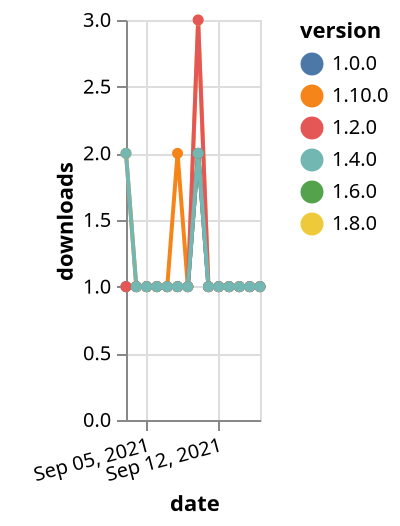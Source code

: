 {"$schema": "https://vega.github.io/schema/vega-lite/v5.json", "description": "A simple bar chart with embedded data.", "data": {"values": [{"date": "2021-09-03", "total": 157, "delta": 1, "version": "1.6.0"}, {"date": "2021-09-04", "total": 158, "delta": 1, "version": "1.6.0"}, {"date": "2021-09-05", "total": 159, "delta": 1, "version": "1.6.0"}, {"date": "2021-09-06", "total": 160, "delta": 1, "version": "1.6.0"}, {"date": "2021-09-07", "total": 161, "delta": 1, "version": "1.6.0"}, {"date": "2021-09-08", "total": 162, "delta": 1, "version": "1.6.0"}, {"date": "2021-09-09", "total": 163, "delta": 1, "version": "1.6.0"}, {"date": "2021-09-10", "total": 165, "delta": 2, "version": "1.6.0"}, {"date": "2021-09-11", "total": 166, "delta": 1, "version": "1.6.0"}, {"date": "2021-09-12", "total": 167, "delta": 1, "version": "1.6.0"}, {"date": "2021-09-13", "total": 168, "delta": 1, "version": "1.6.0"}, {"date": "2021-09-14", "total": 169, "delta": 1, "version": "1.6.0"}, {"date": "2021-09-15", "total": 170, "delta": 1, "version": "1.6.0"}, {"date": "2021-09-16", "total": 171, "delta": 1, "version": "1.6.0"}, {"date": "2021-09-03", "total": 177, "delta": 1, "version": "1.8.0"}, {"date": "2021-09-04", "total": 178, "delta": 1, "version": "1.8.0"}, {"date": "2021-09-05", "total": 179, "delta": 1, "version": "1.8.0"}, {"date": "2021-09-06", "total": 180, "delta": 1, "version": "1.8.0"}, {"date": "2021-09-07", "total": 181, "delta": 1, "version": "1.8.0"}, {"date": "2021-09-08", "total": 182, "delta": 1, "version": "1.8.0"}, {"date": "2021-09-09", "total": 183, "delta": 1, "version": "1.8.0"}, {"date": "2021-09-10", "total": 186, "delta": 3, "version": "1.8.0"}, {"date": "2021-09-11", "total": 187, "delta": 1, "version": "1.8.0"}, {"date": "2021-09-12", "total": 188, "delta": 1, "version": "1.8.0"}, {"date": "2021-09-13", "total": 189, "delta": 1, "version": "1.8.0"}, {"date": "2021-09-14", "total": 190, "delta": 1, "version": "1.8.0"}, {"date": "2021-09-15", "total": 191, "delta": 1, "version": "1.8.0"}, {"date": "2021-09-16", "total": 192, "delta": 1, "version": "1.8.0"}, {"date": "2021-09-03", "total": 122, "delta": 2, "version": "1.10.0"}, {"date": "2021-09-04", "total": 123, "delta": 1, "version": "1.10.0"}, {"date": "2021-09-05", "total": 124, "delta": 1, "version": "1.10.0"}, {"date": "2021-09-06", "total": 125, "delta": 1, "version": "1.10.0"}, {"date": "2021-09-07", "total": 126, "delta": 1, "version": "1.10.0"}, {"date": "2021-09-08", "total": 128, "delta": 2, "version": "1.10.0"}, {"date": "2021-09-09", "total": 129, "delta": 1, "version": "1.10.0"}, {"date": "2021-09-10", "total": 131, "delta": 2, "version": "1.10.0"}, {"date": "2021-09-11", "total": 132, "delta": 1, "version": "1.10.0"}, {"date": "2021-09-12", "total": 133, "delta": 1, "version": "1.10.0"}, {"date": "2021-09-13", "total": 134, "delta": 1, "version": "1.10.0"}, {"date": "2021-09-14", "total": 135, "delta": 1, "version": "1.10.0"}, {"date": "2021-09-15", "total": 136, "delta": 1, "version": "1.10.0"}, {"date": "2021-09-16", "total": 137, "delta": 1, "version": "1.10.0"}, {"date": "2021-09-03", "total": 234, "delta": 1, "version": "1.0.0"}, {"date": "2021-09-04", "total": 235, "delta": 1, "version": "1.0.0"}, {"date": "2021-09-05", "total": 236, "delta": 1, "version": "1.0.0"}, {"date": "2021-09-06", "total": 237, "delta": 1, "version": "1.0.0"}, {"date": "2021-09-07", "total": 238, "delta": 1, "version": "1.0.0"}, {"date": "2021-09-08", "total": 239, "delta": 1, "version": "1.0.0"}, {"date": "2021-09-09", "total": 240, "delta": 1, "version": "1.0.0"}, {"date": "2021-09-10", "total": 242, "delta": 2, "version": "1.0.0"}, {"date": "2021-09-11", "total": 243, "delta": 1, "version": "1.0.0"}, {"date": "2021-09-12", "total": 244, "delta": 1, "version": "1.0.0"}, {"date": "2021-09-13", "total": 245, "delta": 1, "version": "1.0.0"}, {"date": "2021-09-14", "total": 246, "delta": 1, "version": "1.0.0"}, {"date": "2021-09-15", "total": 247, "delta": 1, "version": "1.0.0"}, {"date": "2021-09-16", "total": 248, "delta": 1, "version": "1.0.0"}, {"date": "2021-09-03", "total": 335, "delta": 1, "version": "1.2.0"}, {"date": "2021-09-04", "total": 336, "delta": 1, "version": "1.2.0"}, {"date": "2021-09-05", "total": 337, "delta": 1, "version": "1.2.0"}, {"date": "2021-09-06", "total": 338, "delta": 1, "version": "1.2.0"}, {"date": "2021-09-07", "total": 339, "delta": 1, "version": "1.2.0"}, {"date": "2021-09-08", "total": 340, "delta": 1, "version": "1.2.0"}, {"date": "2021-09-09", "total": 341, "delta": 1, "version": "1.2.0"}, {"date": "2021-09-10", "total": 344, "delta": 3, "version": "1.2.0"}, {"date": "2021-09-11", "total": 345, "delta": 1, "version": "1.2.0"}, {"date": "2021-09-12", "total": 346, "delta": 1, "version": "1.2.0"}, {"date": "2021-09-13", "total": 347, "delta": 1, "version": "1.2.0"}, {"date": "2021-09-14", "total": 348, "delta": 1, "version": "1.2.0"}, {"date": "2021-09-15", "total": 349, "delta": 1, "version": "1.2.0"}, {"date": "2021-09-16", "total": 350, "delta": 1, "version": "1.2.0"}, {"date": "2021-09-03", "total": 188, "delta": 2, "version": "1.4.0"}, {"date": "2021-09-04", "total": 189, "delta": 1, "version": "1.4.0"}, {"date": "2021-09-05", "total": 190, "delta": 1, "version": "1.4.0"}, {"date": "2021-09-06", "total": 191, "delta": 1, "version": "1.4.0"}, {"date": "2021-09-07", "total": 192, "delta": 1, "version": "1.4.0"}, {"date": "2021-09-08", "total": 193, "delta": 1, "version": "1.4.0"}, {"date": "2021-09-09", "total": 194, "delta": 1, "version": "1.4.0"}, {"date": "2021-09-10", "total": 196, "delta": 2, "version": "1.4.0"}, {"date": "2021-09-11", "total": 197, "delta": 1, "version": "1.4.0"}, {"date": "2021-09-12", "total": 198, "delta": 1, "version": "1.4.0"}, {"date": "2021-09-13", "total": 199, "delta": 1, "version": "1.4.0"}, {"date": "2021-09-14", "total": 200, "delta": 1, "version": "1.4.0"}, {"date": "2021-09-15", "total": 201, "delta": 1, "version": "1.4.0"}, {"date": "2021-09-16", "total": 202, "delta": 1, "version": "1.4.0"}]}, "width": "container", "mark": {"type": "line", "point": {"filled": true}}, "encoding": {"x": {"field": "date", "type": "temporal", "timeUnit": "yearmonthdate", "title": "date", "axis": {"labelAngle": -15}}, "y": {"field": "delta", "type": "quantitative", "title": "downloads"}, "color": {"field": "version", "type": "nominal"}, "tooltip": {"field": "delta"}}}
